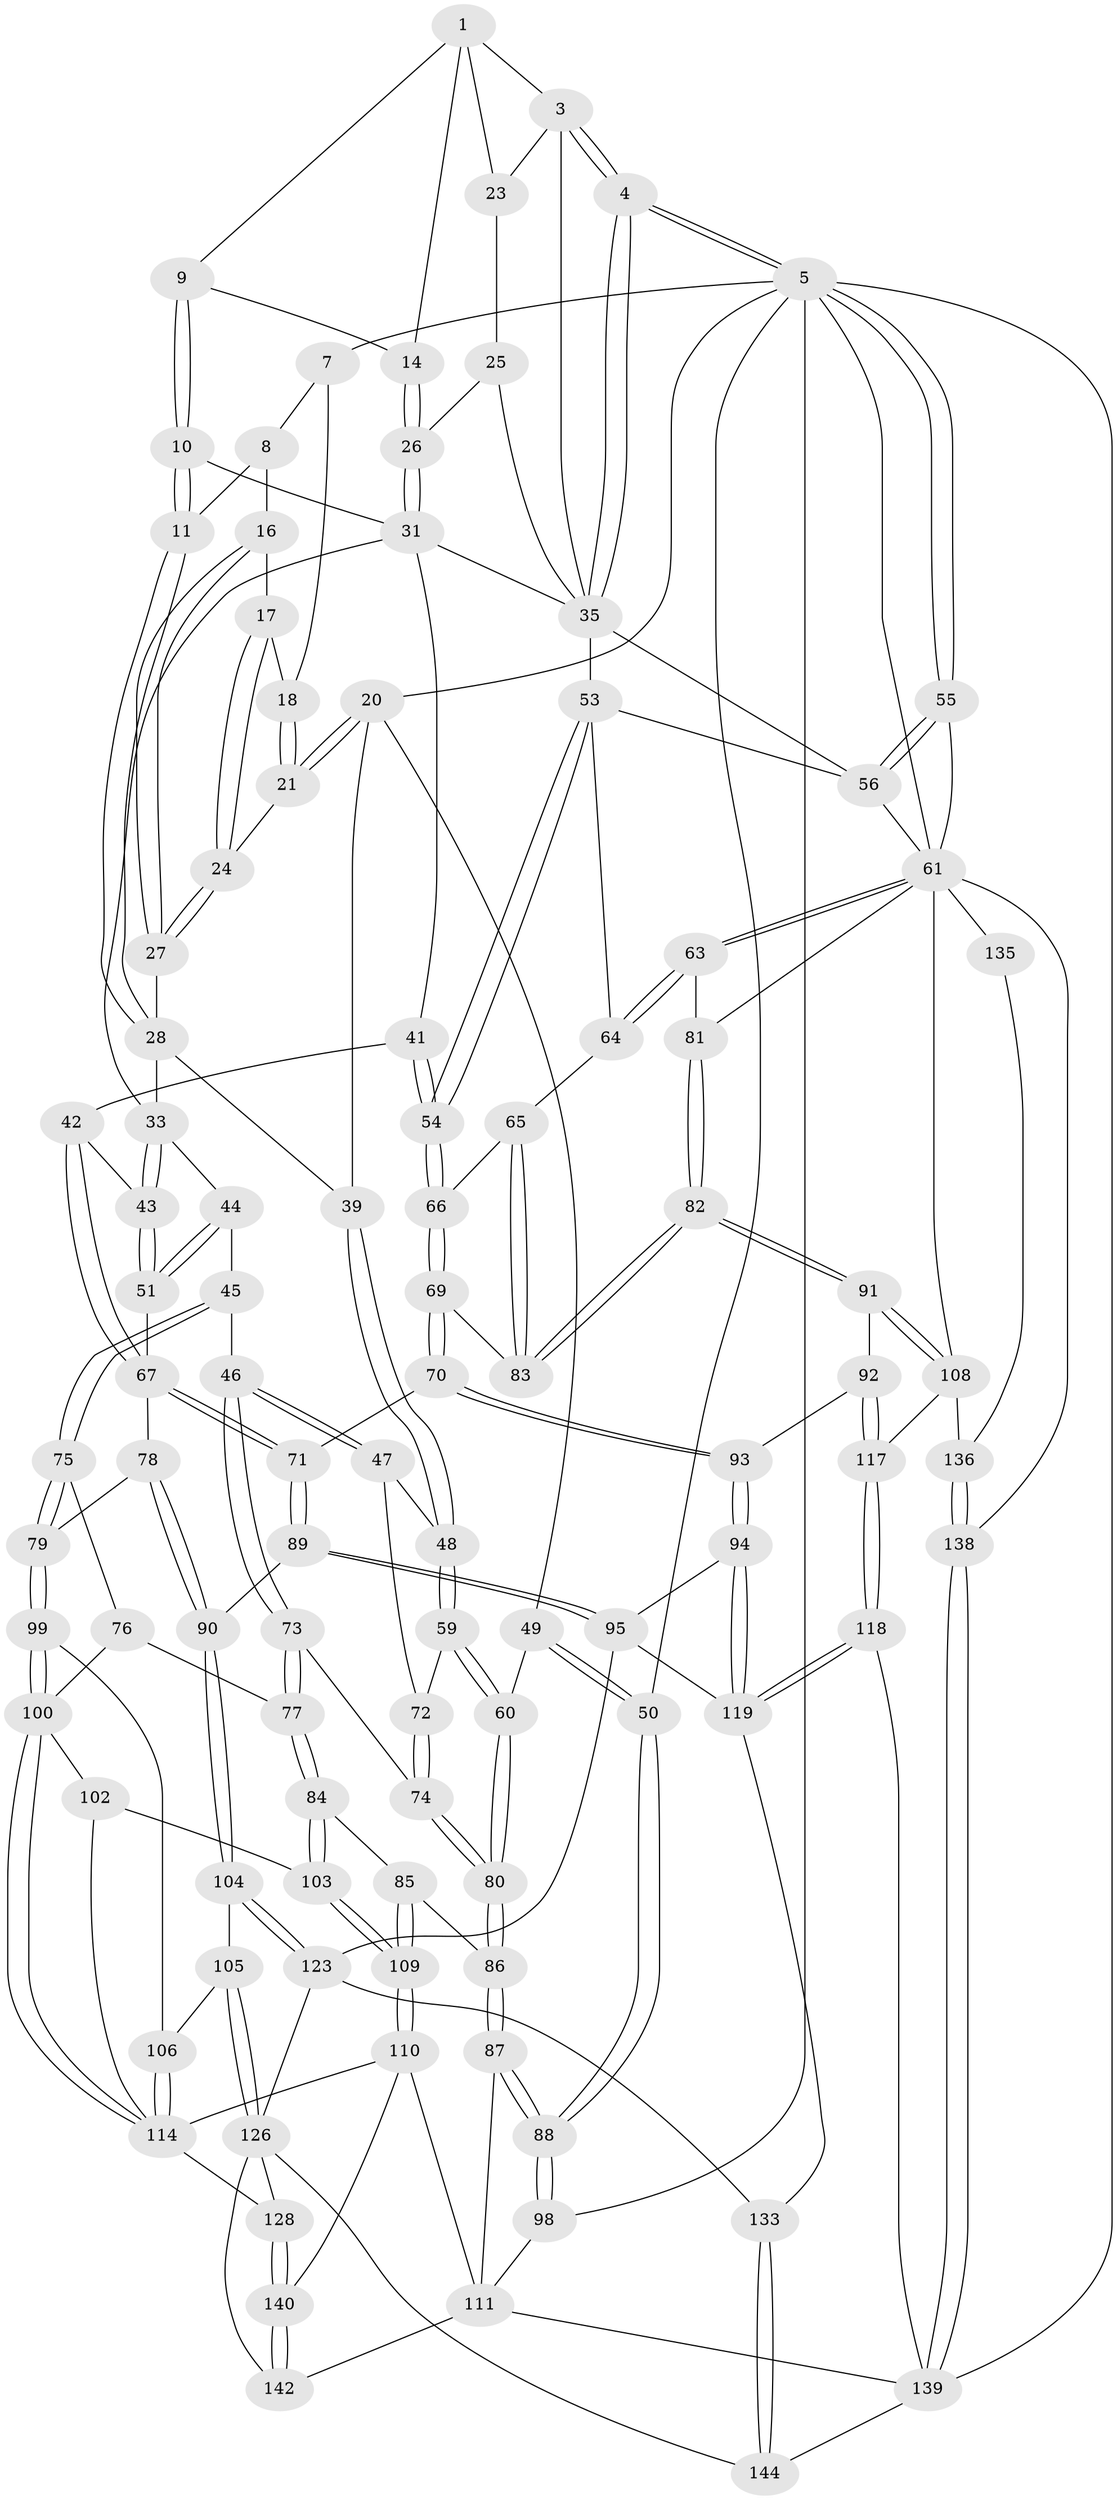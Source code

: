 // original degree distribution, {3: 0.0136986301369863, 5: 0.589041095890411, 6: 0.1917808219178082, 4: 0.2054794520547945}
// Generated by graph-tools (version 1.1) at 2025/21/03/04/25 18:21:11]
// undirected, 102 vertices, 246 edges
graph export_dot {
graph [start="1"]
  node [color=gray90,style=filled];
  1 [pos="+0.4852412870743715+0",super="+2"];
  3 [pos="+0.8685696924608854+0",super="+22"];
  4 [pos="+1+0"];
  5 [pos="+1+0",super="+112+6"];
  7 [pos="+0.24545757504649784+0"];
  8 [pos="+0.36435465602821204+0",super="+12"];
  9 [pos="+0.4867958770248247+0",super="+13"];
  10 [pos="+0.4121029355207979+0.10317307835344748",super="+30"];
  11 [pos="+0.4079907583983164+0.10407153078177997"];
  14 [pos="+0.6387221005396724+0.01251553198667169"];
  16 [pos="+0.27607131054028766+0.027060757410696835"];
  17 [pos="+0.2569061682463423+0"];
  18 [pos="+0.2383479987392946+0"];
  20 [pos="+0.04108972807029045+0.1466875566725504",super="+40"];
  21 [pos="+0.09032704224167182+0.10476611597519003"];
  23 [pos="+0.719213177775787+0.10951664486009215"];
  24 [pos="+0.18402239618855973+0.08936177413650172"];
  25 [pos="+0.6651457242901081+0.11813891959887539"];
  26 [pos="+0.6497912094720817+0.11584903938387225"];
  27 [pos="+0.27713684482899764+0.1469033811277518"];
  28 [pos="+0.33303619679159435+0.20994168716063305",super="+29"];
  31 [pos="+0.5925865199282655+0.1579065687388193",super="+32+38"];
  33 [pos="+0.5170548012658713+0.24900594230031708",super="+34"];
  35 [pos="+0.839386245939917+0.20494505029460894",super="+36"];
  39 [pos="+0.17798524409106273+0.2560448409114257"];
  41 [pos="+0.6483235162418152+0.3828386921396695"];
  42 [pos="+0.6199054013933708+0.37923165688672655"];
  43 [pos="+0.5517761939198262+0.36307962284363315"];
  44 [pos="+0.38249817844016837+0.44706294904931276"];
  45 [pos="+0.32784017760498196+0.4646451344677314"];
  46 [pos="+0.31825733613142765+0.46422333630058216"];
  47 [pos="+0.243851088576344+0.4452642056100974"];
  48 [pos="+0.17528472706276443+0.29791223764720187"];
  49 [pos="+0+0.45391655325595937"];
  50 [pos="+0+0.45491638881377183"];
  51 [pos="+0.40722216723691607+0.4527302562928339"];
  53 [pos="+0.8139276864881758+0.4028921606828325",super="+58"];
  54 [pos="+0.7058735699688343+0.4542649475468304"];
  55 [pos="+1+0.35315961799936807"];
  56 [pos="+0.883790629555088+0.2628267335447289",super="+57"];
  59 [pos="+0+0.45689476766431236"];
  60 [pos="+0+0.4576055840095808"];
  61 [pos="+1+0.5043738430312",super="+62"];
  63 [pos="+0.974030933644829+0.5424828671365842"];
  64 [pos="+0.9035824638376533+0.5328028371810817"];
  65 [pos="+0.8160161234222527+0.5449445992763791"];
  66 [pos="+0.7147913504722618+0.5080842876274057"];
  67 [pos="+0.5297171090176374+0.5926743979882346",super="+68"];
  69 [pos="+0.6828071240257365+0.5634386135118538"];
  70 [pos="+0.6625825712459625+0.5973410198428676"];
  71 [pos="+0.5551339526689952+0.6103879184475167"];
  72 [pos="+0.15202231361781088+0.4937406414709082"];
  73 [pos="+0.22329868067844522+0.6087775014443945"];
  74 [pos="+0.16079345902492848+0.592585415768769"];
  75 [pos="+0.3117412875745851+0.6547002829658557"];
  76 [pos="+0.2928348486728418+0.6625815715638192"];
  77 [pos="+0.26898549522545717+0.6662246835207633"];
  78 [pos="+0.39258793445348084+0.6706069119161816"];
  79 [pos="+0.37746625695415165+0.6758502654967738"];
  80 [pos="+0.11946005769111759+0.6480194282892761"];
  81 [pos="+0.884681428228883+0.6693563972653264"];
  82 [pos="+0.8291667793387915+0.6892246387003166"];
  83 [pos="+0.8247460980753741+0.6507516655240528"];
  84 [pos="+0.2606208806340072+0.6748885986324942"];
  85 [pos="+0.14109009309195558+0.694020882093169"];
  86 [pos="+0.11004935132034638+0.6805380459066642"];
  87 [pos="+0.06856185228369738+0.7046984817989872"];
  88 [pos="+0+0.6563727693155061"];
  89 [pos="+0.527178886810866+0.7248292617017867"];
  90 [pos="+0.47239189086840444+0.7298434734805286"];
  91 [pos="+0.8271294144453264+0.6916832082744927"];
  92 [pos="+0.7366899503625708+0.7097943771579255"];
  93 [pos="+0.7047281795582845+0.6908193725423956"];
  94 [pos="+0.6323863655445283+0.7583896739798861"];
  95 [pos="+0.5297339968268487+0.7287171897504774",super="+121"];
  98 [pos="+0+1"];
  99 [pos="+0.37123486327063177+0.7223170247496996"];
  100 [pos="+0.33331660597269624+0.7595055688325553",super="+101"];
  102 [pos="+0.24346433127062417+0.784530511163163"];
  103 [pos="+0.23815568727646722+0.7815696753001735"];
  104 [pos="+0.43329854175124793+0.7823941218119826"];
  105 [pos="+0.4191035654902628+0.7915653630186665"];
  106 [pos="+0.390971426241531+0.7595184188932658"];
  108 [pos="+0.8589297803077912+0.7549850269983103",super="+120"];
  109 [pos="+0.20943897937240324+0.7854602662399486"];
  110 [pos="+0.15778068527790634+0.8360966057354575",super="+131"];
  111 [pos="+0.09532200058308009+0.8371731895885496",super="+141"];
  114 [pos="+0.32302205208710727+0.8019448030971105",super="+115"];
  117 [pos="+0.7537468191603177+0.8257923036414736"];
  118 [pos="+0.6389057062007129+0.8402349518865038",super="+134"];
  119 [pos="+0.6326947601127373+0.825176866490587",super="+124"];
  123 [pos="+0.5023934152045055+0.8201121328823224",super="+129"];
  126 [pos="+0.3839548172817593+0.8822070404730775",super="+127+130"];
  128 [pos="+0.3144020913875513+0.8383568250397653"];
  133 [pos="+0.5284876546840458+0.8903890298992232"];
  135 [pos="+0.9082710396341533+0.8196144560942306"];
  136 [pos="+0.777183257333574+0.862238428545485"];
  138 [pos="+0.7681072270986633+1"];
  139 [pos="+0.708959628647455+1",super="+145"];
  140 [pos="+0.21349643826567805+0.9401714144623159"];
  142 [pos="+0.20276280940951077+1"];
  144 [pos="+0.4727376104485977+0.959363086071207"];
  1 -- 9;
  1 -- 3;
  1 -- 14;
  1 -- 23;
  3 -- 4;
  3 -- 4;
  3 -- 35;
  3 -- 23;
  4 -- 5;
  4 -- 5;
  4 -- 35;
  4 -- 35;
  5 -- 55;
  5 -- 55;
  5 -- 98 [weight=2];
  5 -- 50;
  5 -- 20;
  5 -- 7;
  5 -- 139;
  5 -- 61;
  7 -- 8;
  7 -- 18;
  8 -- 16;
  8 -- 11;
  9 -- 10 [weight=2];
  9 -- 10;
  9 -- 14;
  10 -- 11;
  10 -- 11;
  10 -- 31;
  11 -- 28;
  11 -- 28;
  14 -- 26;
  14 -- 26;
  16 -- 17;
  16 -- 27;
  16 -- 27;
  17 -- 18;
  17 -- 24;
  17 -- 24;
  18 -- 21;
  18 -- 21;
  20 -- 21;
  20 -- 21;
  20 -- 49;
  20 -- 39;
  21 -- 24;
  23 -- 25;
  24 -- 27;
  24 -- 27;
  25 -- 26;
  25 -- 35;
  26 -- 31;
  26 -- 31;
  27 -- 28;
  28 -- 33;
  28 -- 39;
  31 -- 33;
  31 -- 41;
  31 -- 35;
  33 -- 43;
  33 -- 43;
  33 -- 44;
  35 -- 53;
  35 -- 56;
  39 -- 48;
  39 -- 48;
  41 -- 42;
  41 -- 54;
  41 -- 54;
  42 -- 43;
  42 -- 67;
  42 -- 67;
  43 -- 51;
  43 -- 51;
  44 -- 45;
  44 -- 51;
  44 -- 51;
  45 -- 46;
  45 -- 75;
  45 -- 75;
  46 -- 47;
  46 -- 47;
  46 -- 73;
  46 -- 73;
  47 -- 48;
  47 -- 72;
  48 -- 59;
  48 -- 59;
  49 -- 50;
  49 -- 50;
  49 -- 60;
  50 -- 88;
  50 -- 88;
  51 -- 67;
  53 -- 54;
  53 -- 54;
  53 -- 56;
  53 -- 64;
  54 -- 66;
  54 -- 66;
  55 -- 56;
  55 -- 56;
  55 -- 61;
  56 -- 61;
  59 -- 60;
  59 -- 60;
  59 -- 72;
  60 -- 80;
  60 -- 80;
  61 -- 63;
  61 -- 63;
  61 -- 81;
  61 -- 135 [weight=2];
  61 -- 138;
  61 -- 108;
  63 -- 64;
  63 -- 64;
  63 -- 81;
  64 -- 65;
  65 -- 66;
  65 -- 83;
  65 -- 83;
  66 -- 69;
  66 -- 69;
  67 -- 71;
  67 -- 71;
  67 -- 78;
  69 -- 70;
  69 -- 70;
  69 -- 83;
  70 -- 71;
  70 -- 93;
  70 -- 93;
  71 -- 89;
  71 -- 89;
  72 -- 74;
  72 -- 74;
  73 -- 74;
  73 -- 77;
  73 -- 77;
  74 -- 80;
  74 -- 80;
  75 -- 76;
  75 -- 79;
  75 -- 79;
  76 -- 77;
  76 -- 100;
  77 -- 84;
  77 -- 84;
  78 -- 79;
  78 -- 90;
  78 -- 90;
  79 -- 99;
  79 -- 99;
  80 -- 86;
  80 -- 86;
  81 -- 82;
  81 -- 82;
  82 -- 83;
  82 -- 83;
  82 -- 91;
  82 -- 91;
  84 -- 85;
  84 -- 103;
  84 -- 103;
  85 -- 86;
  85 -- 109;
  85 -- 109;
  86 -- 87;
  86 -- 87;
  87 -- 88;
  87 -- 88;
  87 -- 111;
  88 -- 98;
  88 -- 98;
  89 -- 90;
  89 -- 95;
  89 -- 95;
  90 -- 104;
  90 -- 104;
  91 -- 92;
  91 -- 108;
  91 -- 108;
  92 -- 93;
  92 -- 117;
  92 -- 117;
  93 -- 94;
  93 -- 94;
  94 -- 95;
  94 -- 119;
  94 -- 119;
  95 -- 123;
  95 -- 119 [weight=2];
  98 -- 111;
  99 -- 100;
  99 -- 100;
  99 -- 106;
  100 -- 114;
  100 -- 114;
  100 -- 102;
  102 -- 103;
  102 -- 114;
  103 -- 109;
  103 -- 109;
  104 -- 105;
  104 -- 123;
  104 -- 123;
  105 -- 106;
  105 -- 126;
  105 -- 126;
  106 -- 114;
  106 -- 114;
  108 -- 136;
  108 -- 117;
  109 -- 110;
  109 -- 110;
  110 -- 111;
  110 -- 114;
  110 -- 140;
  111 -- 142;
  111 -- 139;
  114 -- 128;
  117 -- 118;
  117 -- 118;
  118 -- 119 [weight=2];
  118 -- 119;
  118 -- 139;
  119 -- 133;
  123 -- 133;
  123 -- 126;
  126 -- 128;
  126 -- 142;
  126 -- 144;
  128 -- 140;
  128 -- 140;
  133 -- 144;
  133 -- 144;
  135 -- 136;
  136 -- 138;
  136 -- 138;
  138 -- 139;
  138 -- 139;
  139 -- 144;
  140 -- 142;
  140 -- 142;
}
